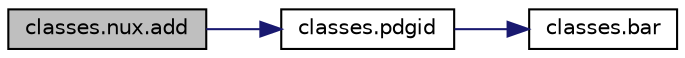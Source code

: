 digraph "classes.nux.add"
{
 // INTERACTIVE_SVG=YES
 // LATEX_PDF_SIZE
  edge [fontname="Helvetica",fontsize="10",labelfontname="Helvetica",labelfontsize="10"];
  node [fontname="Helvetica",fontsize="10",shape=record];
  rankdir="LR";
  Node1 [label="classes.nux.add",height=0.2,width=0.4,color="black", fillcolor="grey75", style="filled", fontcolor="black",tooltip=" "];
  Node1 -> Node2 [color="midnightblue",fontsize="10",style="solid",fontname="Helvetica"];
  Node2 [label="classes.pdgid",height=0.2,width=0.4,color="black", fillcolor="white", style="filled",URL="$namespaceclasses.html#a4fd9f492c9d72fc565de1e522b32f207",tooltip=" "];
  Node2 -> Node3 [color="midnightblue",fontsize="10",style="solid",fontname="Helvetica"];
  Node3 [label="classes.bar",height=0.2,width=0.4,color="black", fillcolor="white", style="filled",URL="$namespaceclasses.html#ab5786da56e3b90d8f294d5426cd58823",tooltip=" "];
}
